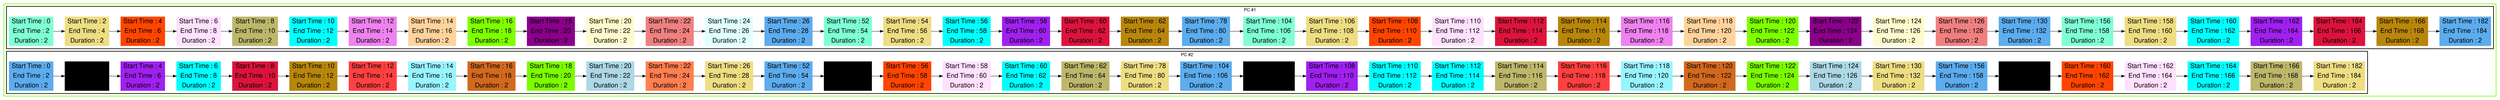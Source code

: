 digraph G {

fontname="Helvetica,Arial,sans-serif"
node [fontname="Helvetica,Arial,sans-serif"]
edge [fontname="Helvetica,Arial,sans-serif"]
graph [rankdir = "LR"];
node [fontsize = "20" shape = "ellipse"];

    subgraph cluster_Mod_0{
        color =chartreuse
        style = bold
        subgraph cluster_0{
           node [style=filled]
           color = black


            "node12" [
               label = "Start Time : 0 | End Time : 2 | Duration : 2"
               shape = "record"
               color = aquamarine
            ]

            "node72" [
               label = "Start Time : 2 | End Time : 4 | Duration : 2"
               shape = "record"
               color = lightgoldenrod
            ]

            "node16" [
               label = "Start Time : 4 | End Time : 6 | Duration : 2"
               shape = "record"
               color = orangered1
            ]

            "node24" [
               label = "Start Time : 6 | End Time : 8 | Duration : 2"
               shape = "record"
               color = thistle1
            ]

            "node57" [
               label = "Start Time : 8 | End Time : 10 | Duration : 2"
               shape = "record"
               color = darkkhaki
            ]

            "node49" [
               label = "Start Time : 10 | End Time : 12 | Duration : 2"
               shape = "record"
               color = cyan
            ]

            "node28" [
               label = "Start Time : 12 | End Time : 14 | Duration : 2"
               shape = "record"
               color = violet
            ]

            "node32" [
               label = "Start Time : 14 | End Time : 16 | Duration : 2"
               shape = "record"
               color = burlywood1
            ]

            "node36" [
               label = "Start Time : 16 | End Time : 18 | Duration : 2"
               shape = "record"
               color = chartreuse
            ]

            "node61" [
               label = "Start Time : 18 | End Time : 20 | Duration : 2"
               shape = "record"
               color = darkmagenta
            ]

            "node65" [
               label = "Start Time : 20 | End Time : 22 | Duration : 2"
               shape = "record"
               color = lemonchiffon
            ]

            "node69" [
               label = "Start Time : 22 | End Time : 24 | Duration : 2"
               shape = "record"
               color = lightcoral
            ]

            "node71" [
               label = "Start Time : 24 | End Time : 26 | Duration : 2"
               shape = "record"
               color = lightcyan
            ]

            "node1" [
               label = "Start Time : 26 | End Time : 28 | Duration : 2"
               shape = "record"
               color = steelblue2
            ]

            "node13" [
               label = "Start Time : 52 | End Time : 54 | Duration : 2"
               shape = "record"
               color = aquamarine
            ]

            "node74" [
               label = "Start Time : 54 | End Time : 56 | Duration : 2"
               shape = "record"
               color = lightgoldenrod
            ]

            "node9" [
               label = "Start Time : 56 | End Time : 58 | Duration : 2"
               shape = "record"
               color = aqua
            ]

            "node21" [
               label = "Start Time : 58 | End Time : 60 | Duration : 2"
               shape = "record"
               color = x11purple
            ]

            "node46" [
               label = "Start Time : 60 | End Time : 62 | Duration : 2"
               shape = "record"
               color = crimson
            ]

            "node54" [
               label = "Start Time : 62 | End Time : 64 | Duration : 2"
               shape = "record"
               color = darkgoldenrod
            ]

            "node3" [
               label = "Start Time : 78 | End Time : 80 | Duration : 2"
               shape = "record"
               color = steelblue2
            ]

            "node14" [
               label = "Start Time : 104 | End Time : 106 | Duration : 2"
               shape = "record"
               color = aquamarine
            ]

            "node76" [
               label = "Start Time : 106 | End Time : 108 | Duration : 2"
               shape = "record"
               color = lightgoldenrod
            ]

            "node18" [
               label = "Start Time : 108 | End Time : 110 | Duration : 2"
               shape = "record"
               color = orangered1
            ]

            "node26" [
               label = "Start Time : 110 | End Time : 112 | Duration : 2"
               shape = "record"
               color = thistle1
            ]

            "node47" [
               label = "Start Time : 112 | End Time : 114 | Duration : 2"
               shape = "record"
               color = crimson
            ]

            "node55" [
               label = "Start Time : 114 | End Time : 116 | Duration : 2"
               shape = "record"
               color = darkgoldenrod
            ]

            "node29" [
               label = "Start Time : 116 | End Time : 118 | Duration : 2"
               shape = "record"
               color = violet
            ]

            "node33" [
               label = "Start Time : 118 | End Time : 120 | Duration : 2"
               shape = "record"
               color = burlywood1
            ]

            "node37" [
               label = "Start Time : 120 | End Time : 122 | Duration : 2"
               shape = "record"
               color = chartreuse
            ]

            "node62" [
               label = "Start Time : 122 | End Time : 124 | Duration : 2"
               shape = "record"
               color = darkmagenta
            ]

            "node66" [
               label = "Start Time : 124 | End Time : 126 | Duration : 2"
               shape = "record"
               color = lemonchiffon
            ]

            "node70" [
               label = "Start Time : 126 | End Time : 128 | Duration : 2"
               shape = "record"
               color = lightcoral
            ]

            "node5" [
               label = "Start Time : 130 | End Time : 132 | Duration : 2"
               shape = "record"
               color = steelblue2
            ]

            "node15" [
               label = "Start Time : 156 | End Time : 158 | Duration : 2"
               shape = "record"
               color = aquamarine
            ]

            "node78" [
               label = "Start Time : 158 | End Time : 160 | Duration : 2"
               shape = "record"
               color = lightgoldenrod
            ]

            "node11" [
               label = "Start Time : 160 | End Time : 162 | Duration : 2"
               shape = "record"
               color = aqua
            ]

            "node23" [
               label = "Start Time : 162 | End Time : 164 | Duration : 2"
               shape = "record"
               color = x11purple
            ]

            "node48" [
               label = "Start Time : 164 | End Time : 166 | Duration : 2"
               shape = "record"
               color = crimson
            ]

            "node56" [
               label = "Start Time : 166 | End Time : 168 | Duration : 2"
               shape = "record"
               color = darkgoldenrod
            ]

            "node7" [
               label = "Start Time : 182 | End Time : 184 | Duration : 2"
               shape = "record"
               color = steelblue2
            ]

            node12 -> node72 -> node16 -> node24 -> node57 -> node49 -> node28 -> node32 -> node36 -> node61 -> node65 -> node69 -> node71 -> node1 -> node13 -> node74 -> node9 -> node21 -> node46 -> node54 -> node3 -> node14 -> node76 -> node18 -> node26 -> node47 -> node55 -> node29 -> node33 -> node37 -> node62 -> node66 -> node70 -> node5 -> node15 -> node78 -> node11 -> node23 -> node48 -> node56 -> node7

            label = "PC #1"

        }
        subgraph cluster_1{
           node [style=filled]
           color = black


            "node0" [
               label = "Start Time : 0 | End Time : 2 | Duration : 2"
               shape = "record"
               color = steelblue2
            ]

            "node41" [
               label = "Start Time : 2 | End Time : 4 | Duration : 2"
               shape = "record"
               color = cornflower
            ]

            "node20" [
               label = "Start Time : 4 | End Time : 6 | Duration : 2"
               shape = "record"
               color = x11purple
            ]

            "node8" [
               label = "Start Time : 6 | End Time : 8 | Duration : 2"
               shape = "record"
               color = aqua
            ]

            "node45" [
               label = "Start Time : 8 | End Time : 10 | Duration : 2"
               shape = "record"
               color = crimson
            ]

            "node53" [
               label = "Start Time : 10 | End Time : 12 | Duration : 2"
               shape = "record"
               color = darkgoldenrod
            ]

            "node30" [
               label = "Start Time : 12 | End Time : 14 | Duration : 2"
               shape = "record"
               color = brown1
            ]

            "node34" [
               label = "Start Time : 14 | End Time : 16 | Duration : 2"
               shape = "record"
               color = cadetblue1
            ]

            "node38" [
               label = "Start Time : 16 | End Time : 18 | Duration : 2"
               shape = "record"
               color = chocolate
            ]

            "node63" [
               label = "Start Time : 18 | End Time : 20 | Duration : 2"
               shape = "record"
               color = lawngreen
            ]

            "node67" [
               label = "Start Time : 20 | End Time : 22 | Duration : 2"
               shape = "record"
               color = lightblue
            ]

            "node40" [
               label = "Start Time : 22 | End Time : 24 | Duration : 2"
               shape = "record"
               color = coral
            ]

            "node73" [
               label = "Start Time : 26 | End Time : 28 | Duration : 2"
               shape = "record"
               color = lightgoldenrod
            ]

            "node2" [
               label = "Start Time : 52 | End Time : 54 | Duration : 2"
               shape = "record"
               color = steelblue2
            ]

            "node42" [
               label = "Start Time : 54 | End Time : 56 | Duration : 2"
               shape = "record"
               color = cornflower
            ]

            "node17" [
               label = "Start Time : 56 | End Time : 58 | Duration : 2"
               shape = "record"
               color = orangered1
            ]

            "node25" [
               label = "Start Time : 58 | End Time : 60 | Duration : 2"
               shape = "record"
               color = thistle1
            ]

            "node50" [
               label = "Start Time : 60 | End Time : 62 | Duration : 2"
               shape = "record"
               color = cyan
            ]

            "node58" [
               label = "Start Time : 62 | End Time : 64 | Duration : 2"
               shape = "record"
               color = darkkhaki
            ]

            "node75" [
               label = "Start Time : 78 | End Time : 80 | Duration : 2"
               shape = "record"
               color = lightgoldenrod
            ]

            "node4" [
               label = "Start Time : 104 | End Time : 106 | Duration : 2"
               shape = "record"
               color = steelblue2
            ]

            "node43" [
               label = "Start Time : 106 | End Time : 108 | Duration : 2"
               shape = "record"
               color = cornflower
            ]

            "node22" [
               label = "Start Time : 108 | End Time : 110 | Duration : 2"
               shape = "record"
               color = x11purple
            ]

            "node10" [
               label = "Start Time : 110 | End Time : 112 | Duration : 2"
               shape = "record"
               color = aqua
            ]

            "node51" [
               label = "Start Time : 112 | End Time : 114 | Duration : 2"
               shape = "record"
               color = cyan
            ]

            "node59" [
               label = "Start Time : 114 | End Time : 116 | Duration : 2"
               shape = "record"
               color = darkkhaki
            ]

            "node31" [
               label = "Start Time : 116 | End Time : 118 | Duration : 2"
               shape = "record"
               color = brown1
            ]

            "node35" [
               label = "Start Time : 118 | End Time : 120 | Duration : 2"
               shape = "record"
               color = cadetblue1
            ]

            "node39" [
               label = "Start Time : 120 | End Time : 122 | Duration : 2"
               shape = "record"
               color = chocolate
            ]

            "node64" [
               label = "Start Time : 122 | End Time : 124 | Duration : 2"
               shape = "record"
               color = lawngreen
            ]

            "node68" [
               label = "Start Time : 124 | End Time : 126 | Duration : 2"
               shape = "record"
               color = lightblue
            ]

            "node77" [
               label = "Start Time : 130 | End Time : 132 | Duration : 2"
               shape = "record"
               color = lightgoldenrod
            ]

            "node6" [
               label = "Start Time : 156 | End Time : 158 | Duration : 2"
               shape = "record"
               color = steelblue2
            ]

            "node44" [
               label = "Start Time : 158 | End Time : 160 | Duration : 2"
               shape = "record"
               color = cornflower
            ]

            "node19" [
               label = "Start Time : 160 | End Time : 162 | Duration : 2"
               shape = "record"
               color = orangered1
            ]

            "node27" [
               label = "Start Time : 162 | End Time : 164 | Duration : 2"
               shape = "record"
               color = thistle1
            ]

            "node52" [
               label = "Start Time : 164 | End Time : 166 | Duration : 2"
               shape = "record"
               color = cyan
            ]

            "node60" [
               label = "Start Time : 166 | End Time : 168 | Duration : 2"
               shape = "record"
               color = darkkhaki
            ]

            "node79" [
               label = "Start Time : 182 | End Time : 184 | Duration : 2"
               shape = "record"
               color = lightgoldenrod
            ]

            node0 -> node41 -> node20 -> node8 -> node45 -> node53 -> node30 -> node34 -> node38 -> node63 -> node67 -> node40 -> node73 -> node2 -> node42 -> node17 -> node25 -> node50 -> node58 -> node75 -> node4 -> node43 -> node22 -> node10 -> node51 -> node59 -> node31 -> node35 -> node39 -> node64 -> node68 -> node77 -> node6 -> node44 -> node19 -> node27 -> node52 -> node60 -> node79

            label = "PC #2"

        }
    }




}

